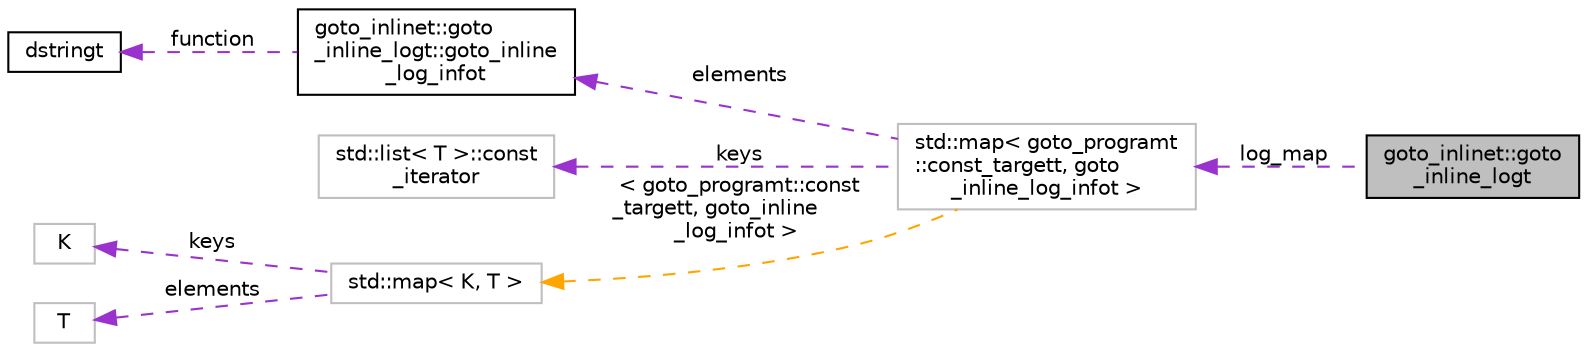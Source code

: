 digraph "goto_inlinet::goto_inline_logt"
{
 // LATEX_PDF_SIZE
  bgcolor="transparent";
  edge [fontname="Helvetica",fontsize="10",labelfontname="Helvetica",labelfontsize="10"];
  node [fontname="Helvetica",fontsize="10",shape=record];
  rankdir="LR";
  Node1 [label="goto_inlinet::goto\l_inline_logt",height=0.2,width=0.4,color="black", fillcolor="grey75", style="filled", fontcolor="black",tooltip=" "];
  Node2 -> Node1 [dir="back",color="darkorchid3",fontsize="10",style="dashed",label=" log_map" ,fontname="Helvetica"];
  Node2 [label="std::map\< goto_programt\l::const_targett, goto\l_inline_log_infot \>",height=0.2,width=0.4,color="grey75",tooltip=" "];
  Node3 -> Node2 [dir="back",color="darkorchid3",fontsize="10",style="dashed",label=" elements" ,fontname="Helvetica"];
  Node3 [label="goto_inlinet::goto\l_inline_logt::goto_inline\l_log_infot",height=0.2,width=0.4,color="black",URL="$classgoto__inlinet_1_1goto__inline__logt_1_1goto__inline__log__infot.html",tooltip=" "];
  Node4 -> Node3 [dir="back",color="darkorchid3",fontsize="10",style="dashed",label=" function" ,fontname="Helvetica"];
  Node4 [label="dstringt",height=0.2,width=0.4,color="black",URL="$classdstringt.html",tooltip="dstringt has one field, an unsigned integer no which is an index into a static table of strings."];
  Node5 -> Node2 [dir="back",color="darkorchid3",fontsize="10",style="dashed",label=" keys" ,fontname="Helvetica"];
  Node5 [label="std::list\< T \>::const\l_iterator",height=0.2,width=0.4,color="grey75",tooltip="STL iterator class."];
  Node6 -> Node2 [dir="back",color="orange",fontsize="10",style="dashed",label=" \< goto_programt::const\l_targett, goto_inline\l_log_infot \>" ,fontname="Helvetica"];
  Node6 [label="std::map\< K, T \>",height=0.2,width=0.4,color="grey75",tooltip="STL class."];
  Node7 -> Node6 [dir="back",color="darkorchid3",fontsize="10",style="dashed",label=" keys" ,fontname="Helvetica"];
  Node7 [label="K",height=0.2,width=0.4,color="grey75",tooltip=" "];
  Node8 -> Node6 [dir="back",color="darkorchid3",fontsize="10",style="dashed",label=" elements" ,fontname="Helvetica"];
  Node8 [label="T",height=0.2,width=0.4,color="grey75",tooltip=" "];
}
